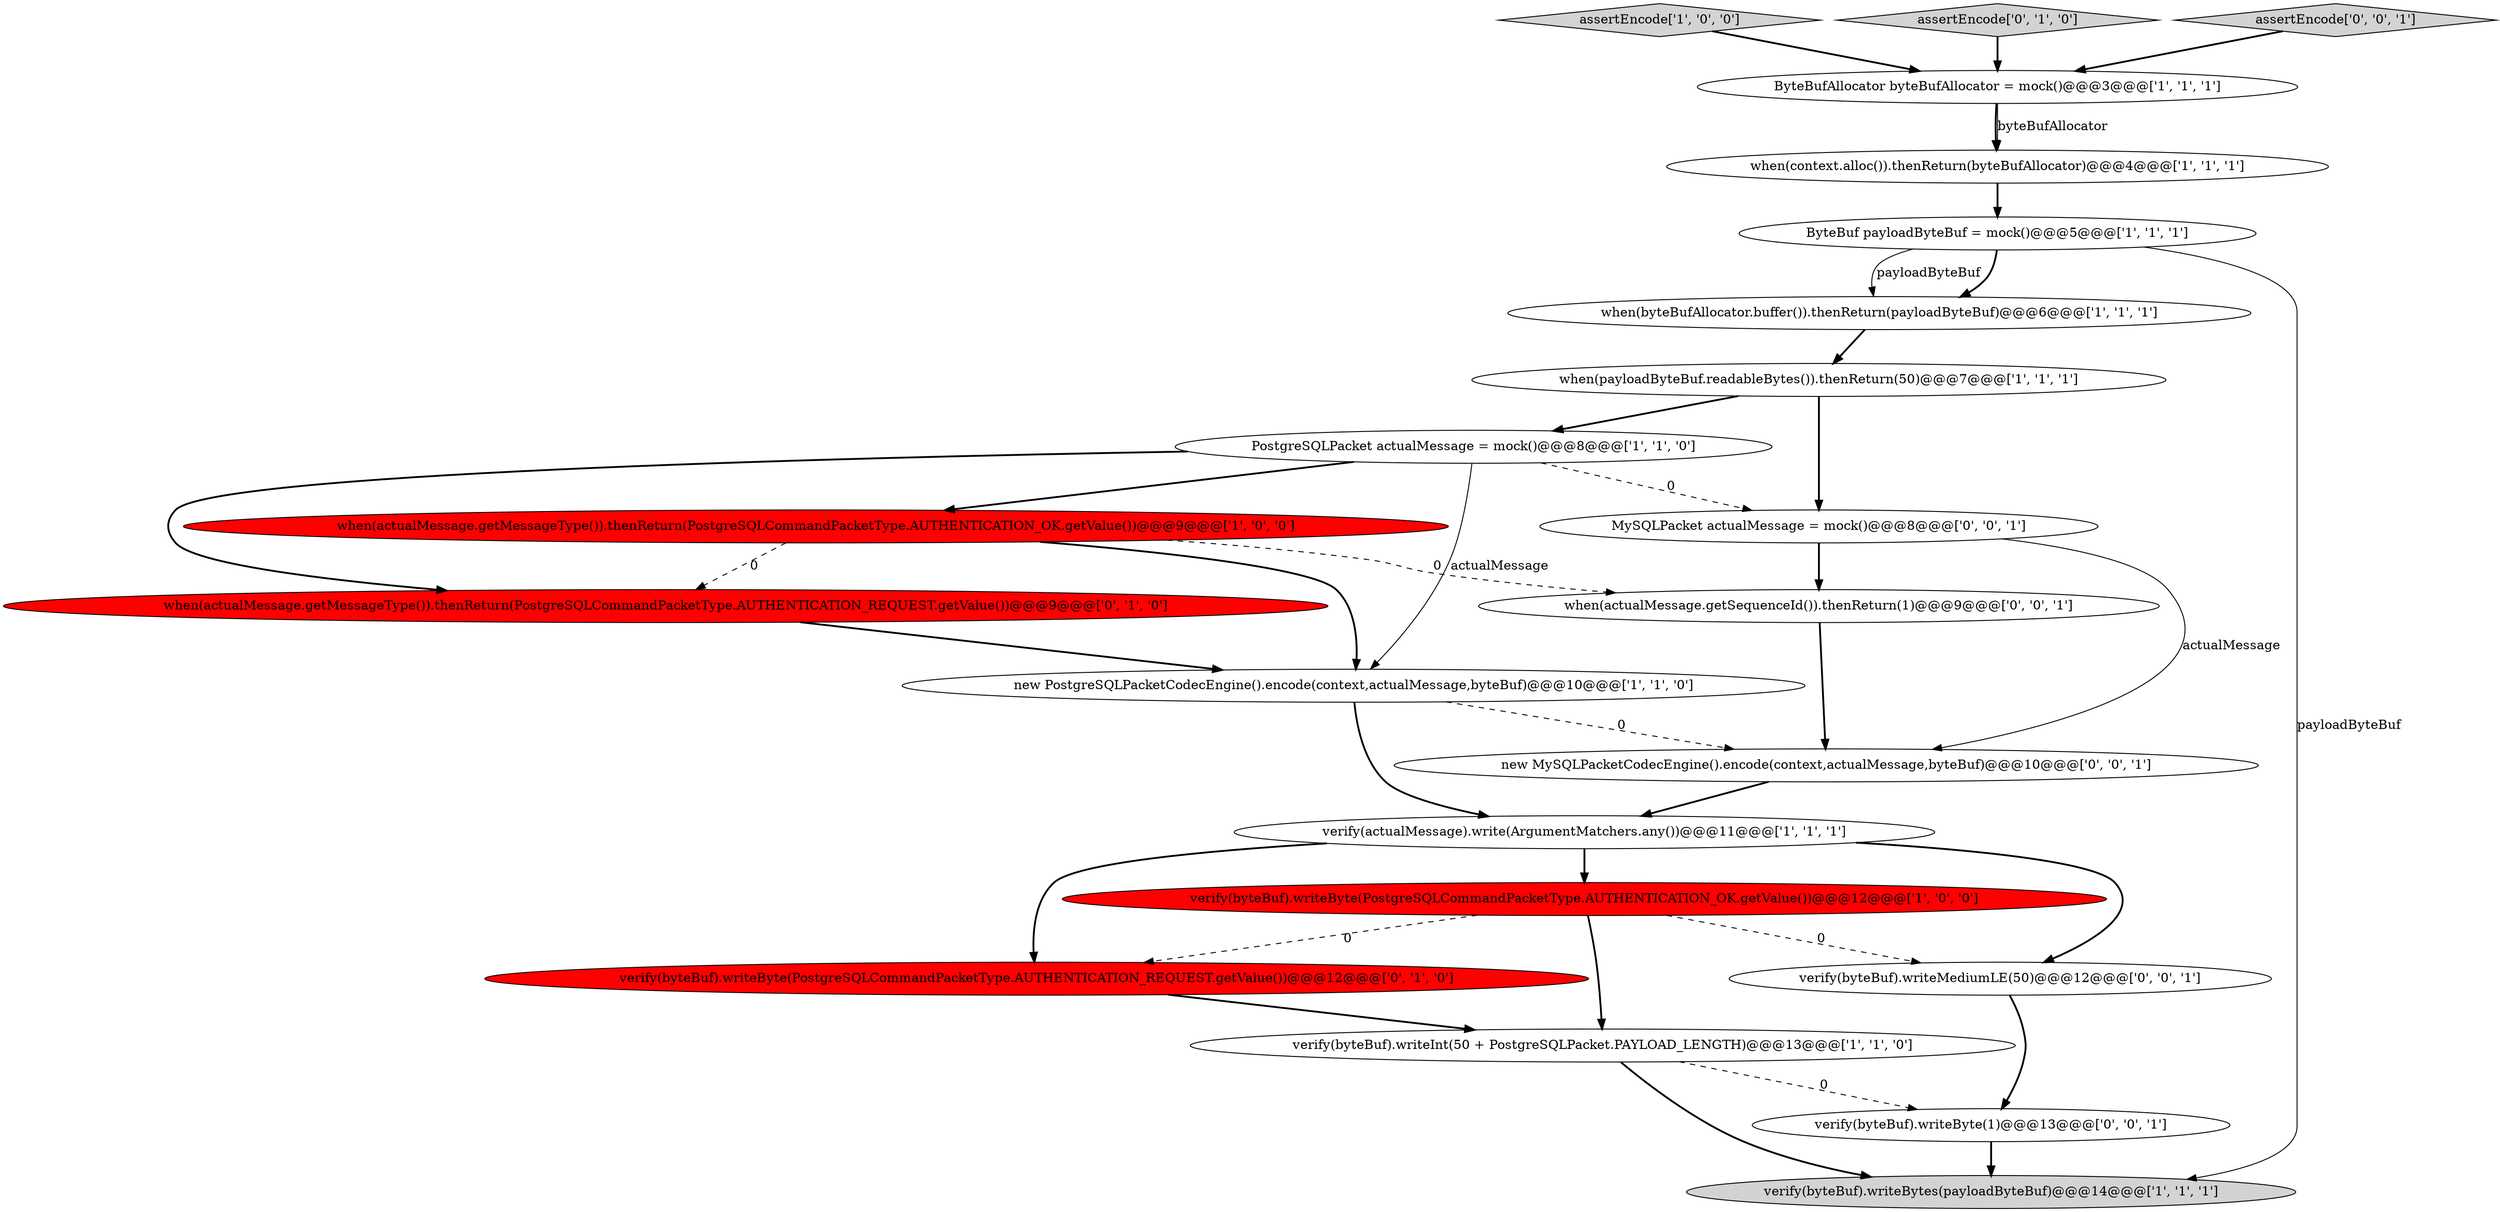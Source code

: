 digraph {
10 [style = filled, label = "when(byteBufAllocator.buffer()).thenReturn(payloadByteBuf)@@@6@@@['1', '1', '1']", fillcolor = white, shape = ellipse image = "AAA0AAABBB1BBB"];
4 [style = filled, label = "verify(byteBuf).writeByte(PostgreSQLCommandPacketType.AUTHENTICATION_OK.getValue())@@@12@@@['1', '0', '0']", fillcolor = red, shape = ellipse image = "AAA1AAABBB1BBB"];
8 [style = filled, label = "assertEncode['1', '0', '0']", fillcolor = lightgray, shape = diamond image = "AAA0AAABBB1BBB"];
9 [style = filled, label = "when(payloadByteBuf.readableBytes()).thenReturn(50)@@@7@@@['1', '1', '1']", fillcolor = white, shape = ellipse image = "AAA0AAABBB1BBB"];
13 [style = filled, label = "assertEncode['0', '1', '0']", fillcolor = lightgray, shape = diamond image = "AAA0AAABBB2BBB"];
7 [style = filled, label = "verify(byteBuf).writeInt(50 + PostgreSQLPacket.PAYLOAD_LENGTH)@@@13@@@['1', '1', '0']", fillcolor = white, shape = ellipse image = "AAA0AAABBB1BBB"];
14 [style = filled, label = "verify(byteBuf).writeByte(PostgreSQLCommandPacketType.AUTHENTICATION_REQUEST.getValue())@@@12@@@['0', '1', '0']", fillcolor = red, shape = ellipse image = "AAA1AAABBB2BBB"];
17 [style = filled, label = "verify(byteBuf).writeByte(1)@@@13@@@['0', '0', '1']", fillcolor = white, shape = ellipse image = "AAA0AAABBB3BBB"];
0 [style = filled, label = "when(context.alloc()).thenReturn(byteBufAllocator)@@@4@@@['1', '1', '1']", fillcolor = white, shape = ellipse image = "AAA0AAABBB1BBB"];
21 [style = filled, label = "assertEncode['0', '0', '1']", fillcolor = lightgray, shape = diamond image = "AAA0AAABBB3BBB"];
5 [style = filled, label = "verify(byteBuf).writeBytes(payloadByteBuf)@@@14@@@['1', '1', '1']", fillcolor = lightgray, shape = ellipse image = "AAA0AAABBB1BBB"];
18 [style = filled, label = "verify(byteBuf).writeMediumLE(50)@@@12@@@['0', '0', '1']", fillcolor = white, shape = ellipse image = "AAA0AAABBB3BBB"];
2 [style = filled, label = "ByteBuf payloadByteBuf = mock()@@@5@@@['1', '1', '1']", fillcolor = white, shape = ellipse image = "AAA0AAABBB1BBB"];
19 [style = filled, label = "new MySQLPacketCodecEngine().encode(context,actualMessage,byteBuf)@@@10@@@['0', '0', '1']", fillcolor = white, shape = ellipse image = "AAA0AAABBB3BBB"];
15 [style = filled, label = "when(actualMessage.getMessageType()).thenReturn(PostgreSQLCommandPacketType.AUTHENTICATION_REQUEST.getValue())@@@9@@@['0', '1', '0']", fillcolor = red, shape = ellipse image = "AAA1AAABBB2BBB"];
12 [style = filled, label = "PostgreSQLPacket actualMessage = mock()@@@8@@@['1', '1', '0']", fillcolor = white, shape = ellipse image = "AAA0AAABBB1BBB"];
3 [style = filled, label = "when(actualMessage.getMessageType()).thenReturn(PostgreSQLCommandPacketType.AUTHENTICATION_OK.getValue())@@@9@@@['1', '0', '0']", fillcolor = red, shape = ellipse image = "AAA1AAABBB1BBB"];
6 [style = filled, label = "ByteBufAllocator byteBufAllocator = mock()@@@3@@@['1', '1', '1']", fillcolor = white, shape = ellipse image = "AAA0AAABBB1BBB"];
1 [style = filled, label = "verify(actualMessage).write(ArgumentMatchers.any())@@@11@@@['1', '1', '1']", fillcolor = white, shape = ellipse image = "AAA0AAABBB1BBB"];
11 [style = filled, label = "new PostgreSQLPacketCodecEngine().encode(context,actualMessage,byteBuf)@@@10@@@['1', '1', '0']", fillcolor = white, shape = ellipse image = "AAA0AAABBB1BBB"];
20 [style = filled, label = "MySQLPacket actualMessage = mock()@@@8@@@['0', '0', '1']", fillcolor = white, shape = ellipse image = "AAA0AAABBB3BBB"];
16 [style = filled, label = "when(actualMessage.getSequenceId()).thenReturn(1)@@@9@@@['0', '0', '1']", fillcolor = white, shape = ellipse image = "AAA0AAABBB3BBB"];
4->18 [style = dashed, label="0"];
1->4 [style = bold, label=""];
17->5 [style = bold, label=""];
12->20 [style = dashed, label="0"];
21->6 [style = bold, label=""];
11->1 [style = bold, label=""];
7->17 [style = dashed, label="0"];
20->19 [style = solid, label="actualMessage"];
0->2 [style = bold, label=""];
12->15 [style = bold, label=""];
3->11 [style = bold, label=""];
18->17 [style = bold, label=""];
9->20 [style = bold, label=""];
8->6 [style = bold, label=""];
6->0 [style = bold, label=""];
1->18 [style = bold, label=""];
12->11 [style = solid, label="actualMessage"];
16->19 [style = bold, label=""];
2->10 [style = bold, label=""];
4->7 [style = bold, label=""];
14->7 [style = bold, label=""];
19->1 [style = bold, label=""];
7->5 [style = bold, label=""];
2->5 [style = solid, label="payloadByteBuf"];
20->16 [style = bold, label=""];
15->11 [style = bold, label=""];
11->19 [style = dashed, label="0"];
3->15 [style = dashed, label="0"];
1->14 [style = bold, label=""];
10->9 [style = bold, label=""];
12->3 [style = bold, label=""];
9->12 [style = bold, label=""];
4->14 [style = dashed, label="0"];
13->6 [style = bold, label=""];
6->0 [style = solid, label="byteBufAllocator"];
3->16 [style = dashed, label="0"];
2->10 [style = solid, label="payloadByteBuf"];
}
